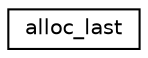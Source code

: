 digraph "Graphical Class Hierarchy"
{
  edge [fontname="Helvetica",fontsize="10",labelfontname="Helvetica",labelfontsize="10"];
  node [fontname="Helvetica",fontsize="10",shape=record];
  rankdir="LR";
  Node0 [label="alloc_last",height=0.2,width=0.4,color="black", fillcolor="white", style="filled",URL="$structalloc__last.html"];
}
